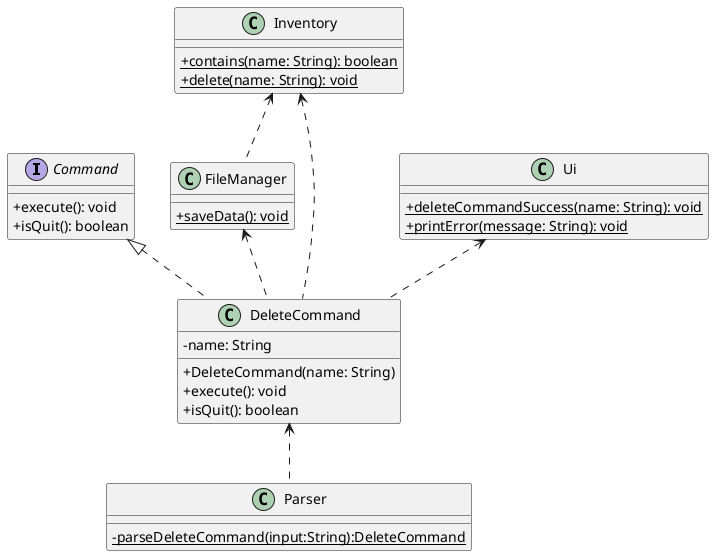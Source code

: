 @startuml
'https://plantuml.com/sequence-diagram
skinparam classAttributeIconSize 0

abstract class Command
class Inventory
class FileManager
class Ui
class Parser
class DeleteCommand

Command <|.. DeleteCommand
Inventory <.. DeleteCommand
FileManager <.. DeleteCommand
Inventory <.. FileManager
DeleteCommand <.. Parser
Ui <.. DeleteCommand

interface Command {
    + execute(): void
    + isQuit(): boolean
}

class DeleteCommand {
    - name: String
    + DeleteCommand(name: String)
    + execute(): void
    + isQuit(): boolean
}

class Inventory {
    {static} + contains(name: String): boolean
    {static} + delete(name: String): void
}

class FileManager {
    {static} + saveData(): void
}

class Ui {
    {static} + deleteCommandSuccess(name: String): void
    {static} + printError(message: String): void
}

class Parser {
    {static}-parseDeleteCommand(input:String):DeleteCommand
}
@enduml

@startuml
hide footbox
participant "SuperTracker" as SuperTracker <<class>> #f5e3a9
participant ":DeleteCommand" as DeleteCommand #cbf7f4
participant "Inventory" as Inventory <<class>> #d5eac2
participant "FileManager" as FileManager <<class>> #ffecb3
participant "Ui" as Ui <<class>> #e5c2ea

SuperTracker -> DeleteCommand : execute()
activate DeleteCommand #cbf7f4

DeleteCommand -> Inventory : contains(name: String)
activate Inventory #d5eac2
Inventory --> DeleteCommand :
deactivate Inventory

DeleteCommand -> Inventory : delete(name: String)
activate Inventory
Inventory --> DeleteCommand
deactivate Inventory

DeleteCommand -> Ui : deleteCommandSuccess(name: String)
activate Ui #e5c2ea
Ui --> DeleteCommand
deactivate Ui

DeleteCommand -> FileManager : saveData()
activate FileManager #ffecb3
FileManager --> DeleteCommand
deactivate FileManager
DeleteCommand --> SuperTracker
deactivate DeleteCommand
@enduml